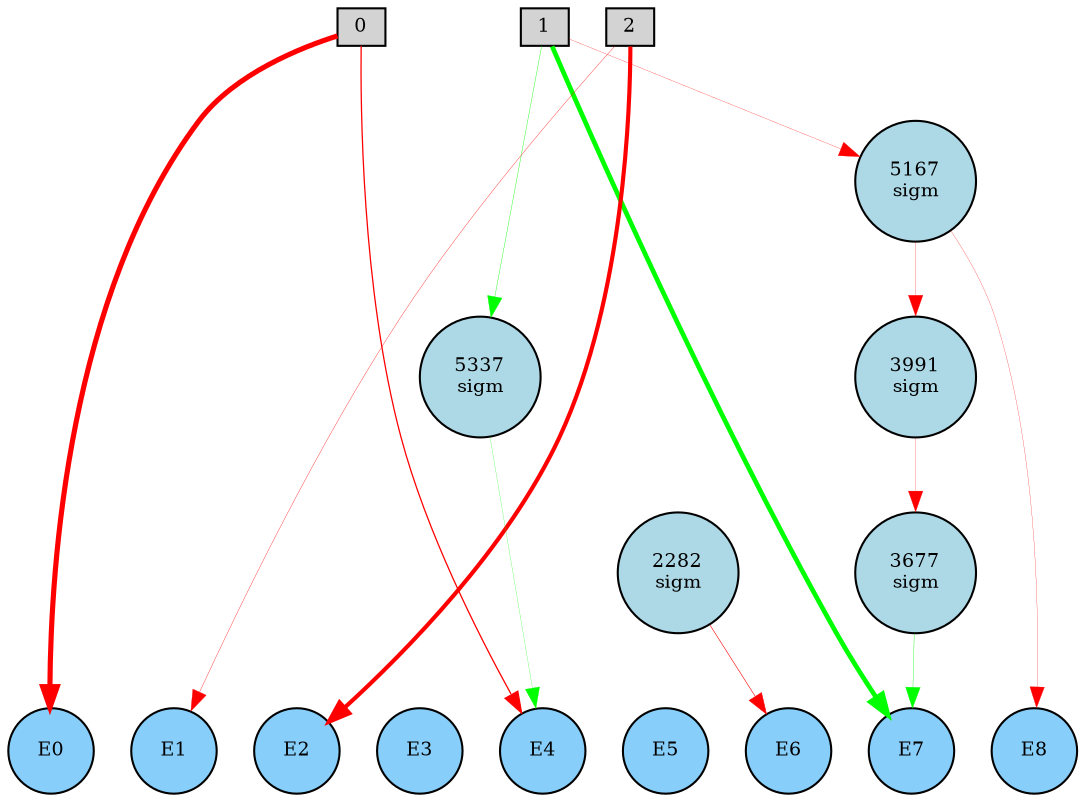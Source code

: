 digraph {
	node [fontsize=9 height=0.2 shape=circle width=0.2]
	subgraph inputs {
		node [shape=box style=filled]
		rank=source
		0 [fillcolor=lightgray]
		1 [fillcolor=lightgray]
		0 -> 1 [style=invis]
		2 [fillcolor=lightgray]
		1 -> 2 [style=invis]
	}
	subgraph outputs {
		node [style=filled]
		rank=sink
		E0 [fillcolor=lightskyblue fontsize=9 height=0.2 shape=circle width=0.2]
		E1 [fillcolor=lightskyblue fontsize=9 height=0.2 shape=circle width=0.2]
		E0 -> E1 [style=invis]
		E2 [fillcolor=lightskyblue fontsize=9 height=0.2 shape=circle width=0.2]
		E1 -> E2 [style=invis]
		E3 [fillcolor=lightskyblue fontsize=9 height=0.2 shape=circle width=0.2]
		E2 -> E3 [style=invis]
		E4 [fillcolor=lightskyblue fontsize=9 height=0.2 shape=circle width=0.2]
		E3 -> E4 [style=invis]
		E5 [fillcolor=lightskyblue fontsize=9 height=0.2 shape=circle width=0.2]
		E4 -> E5 [style=invis]
		E6 [fillcolor=lightskyblue fontsize=9 height=0.2 shape=circle width=0.2]
		E5 -> E6 [style=invis]
		E7 [fillcolor=lightskyblue fontsize=9 height=0.2 shape=circle width=0.2]
		E6 -> E7 [style=invis]
		E8 [fillcolor=lightskyblue fontsize=9 height=0.2 shape=circle width=0.2]
		E7 -> E8 [style=invis]
	}
	2282 [label="2282
sigm" fillcolor=lightblue style=filled]
	5167 [label="5167
sigm" fillcolor=lightblue style=filled]
	3991 [label="3991
sigm" fillcolor=lightblue style=filled]
	5337 [label="5337
sigm" fillcolor=lightblue style=filled]
	3677 [label="3677
sigm" fillcolor=lightblue style=filled]
	0 -> E0 [color=red penwidth=2.4711484174278056 style=solid]
	1 -> E7 [color=green penwidth=2.2574488600734535 style=solid]
	2 -> E2 [color=red penwidth=1.9852374537925233 style=solid]
	3991 -> 3677 [color=red penwidth=0.11292380870195017 style=solid]
	1 -> 5167 [color=red penwidth=0.1265073480827779 style=solid]
	5167 -> E8 [color=red penwidth=0.1216275669994265 style=solid]
	1 -> 5337 [color=green penwidth=0.1852122964755777 style=solid]
	2282 -> E6 [color=red penwidth=0.28148905304561755 style=solid]
	5167 -> 3991 [color=red penwidth=0.12170154918469184 style=solid]
	0 -> E4 [color=red penwidth=0.6115343648445852 style=solid]
	5337 -> E4 [color=green penwidth=0.11268036305551758 style=solid]
	2 -> E1 [color=red penwidth=0.1655426866499308 style=solid]
	3677 -> E7 [color=green penwidth=0.17772783945248338 style=solid]
}
